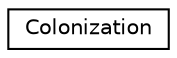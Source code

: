 digraph "Graphical Class Hierarchy"
{
  edge [fontname="Helvetica",fontsize="10",labelfontname="Helvetica",labelfontsize="10"];
  node [fontname="Helvetica",fontsize="10",shape=record];
  rankdir="LR";
  Node0 [label="Colonization",height=0.2,width=0.4,color="black", fillcolor="white", style="filled",URL="$class_colonization.html"];
}

